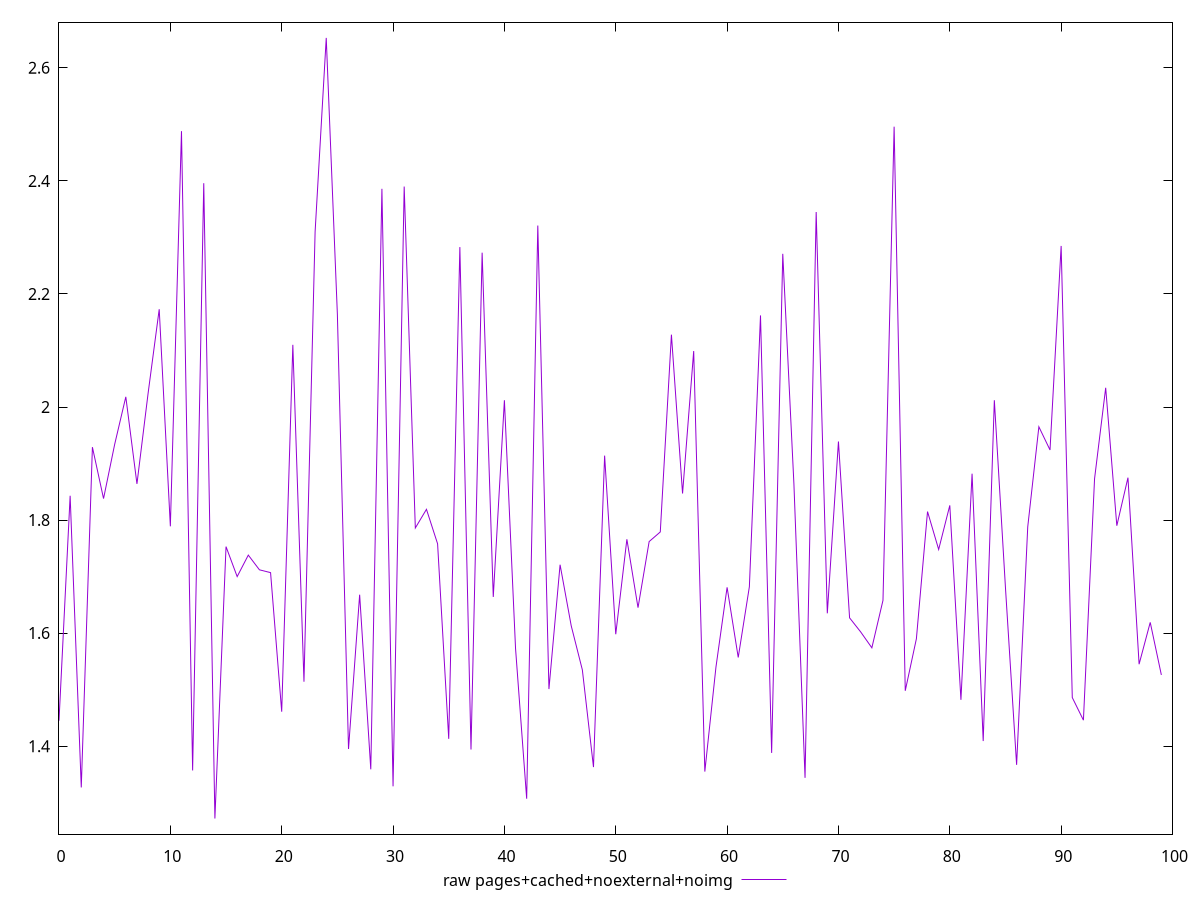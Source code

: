 $_rawPagesCachedNoexternalNoimg <<EOF
1.445
1.843
1.327
1.9289999999999998
1.838
1.9339999999999997
2.018
1.8639999999999999
2.024
2.173
1.7889999999999997
2.488
1.357
2.396
1.272
1.7530000000000001
1.6999999999999997
1.738
1.7120000000000002
1.707
1.4609999999999999
2.11
1.514
2.31
2.653
2.164
1.395
1.6679999999999997
1.359
2.386
1.329
2.3899999999999997
1.7860000000000003
1.819
1.758
1.413
2.283
1.394
2.2729999999999997
1.664
2.012
1.5730000000000002
1.307
2.321
1.501
1.7209999999999999
1.613
1.5350000000000001
1.363
1.914
1.598
1.7660000000000002
1.645
1.762
1.7790000000000001
2.128
1.847
2.099
1.355
1.54
1.681
1.557
1.682
2.162
1.388
2.271
1.8640000000000003
1.344
2.3449999999999998
1.6350000000000002
1.939
1.627
1.602
1.5739999999999998
1.6580000000000001
2.496
1.498
1.5899999999999999
1.815
1.748
1.826
1.482
1.8820000000000001
1.409
2.012
1.6800000000000002
1.367
1.7879999999999998
1.9649999999999999
1.9239999999999997
2.285
1.486
1.4460000000000002
1.873
2.034
1.7900000000000003
1.875
1.545
1.619
1.526
EOF
set key outside below
set terminal pngcairo
set output "report_00005_2020-11-02T22-26-11.212Z/server-response-time/pages+cached+noexternal+noimg//raw.png"
set yrange [1.24438:2.6806200000000002]
plot $_rawPagesCachedNoexternalNoimg title "raw pages+cached+noexternal+noimg" with line ,